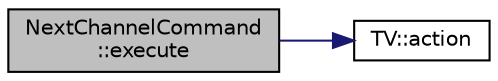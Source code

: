 digraph "NextChannelCommand::execute"
{
 // LATEX_PDF_SIZE
  edge [fontname="Helvetica",fontsize="10",labelfontname="Helvetica",labelfontsize="10"];
  node [fontname="Helvetica",fontsize="10",shape=record];
  rankdir="LR";
  Node1 [label="NextChannelCommand\l::execute",height=0.2,width=0.4,color="black", fillcolor="grey75", style="filled", fontcolor="black",tooltip="Pure virtual function to execute the command."];
  Node1 -> Node2 [color="midnightblue",fontsize="10",style="solid",fontname="Helvetica"];
  Node2 [label="TV::action",height=0.2,width=0.4,color="black", fillcolor="white", style="filled",URL="$classTV.html#a48033fda3948d88f94e08f595791e395",tooltip=" "];
}
